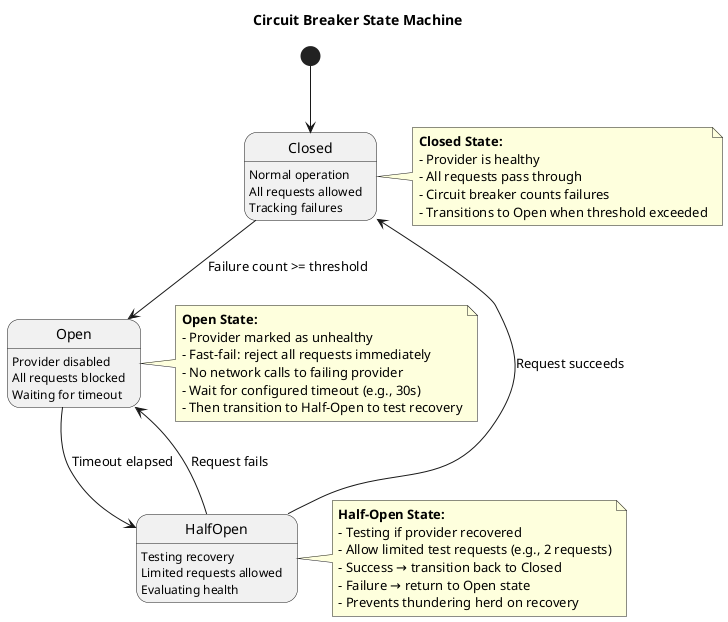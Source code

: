 @startuml
title Circuit Breaker State Machine

[*] --> Closed

state Closed {
  Closed : Normal operation
  Closed : All requests allowed
  Closed : Tracking failures
}

state Open {
  Open : Provider disabled
  Open : All requests blocked
  Open : Waiting for timeout
}

state HalfOpen {
  HalfOpen : Testing recovery
  HalfOpen : Limited requests allowed
  HalfOpen : Evaluating health
}

Closed --> Open : Failure count >= threshold
Open --> HalfOpen : Timeout elapsed
HalfOpen --> Closed : Request succeeds
HalfOpen --> Open : Request fails

note right of Closed
  **Closed State:**
  - Provider is healthy
  - All requests pass through
  - Circuit breaker counts failures
  - Transitions to Open when threshold exceeded
end note

note right of Open
  **Open State:**
  - Provider marked as unhealthy
  - Fast-fail: reject all requests immediately
  - No network calls to failing provider
  - Wait for configured timeout (e.g., 30s)
  - Then transition to Half-Open to test recovery
end note

note right of HalfOpen
  **Half-Open State:**
  - Testing if provider recovered
  - Allow limited test requests (e.g., 2 requests)
  - Success → transition back to Closed
  - Failure → return to Open state
  - Prevents thundering herd on recovery
end note

@enduml
